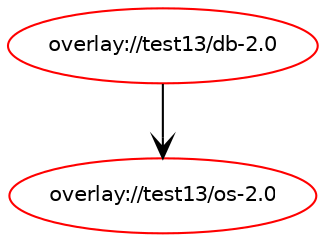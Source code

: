 digraph prolog {

newrank=true;
concentrate=true;
compound=true;
graph [rankdir=TD];#, ranksep=2.5, nodesep=0.2];
edge  [arrowhead=vee];
node  [fontname=Helvetica,fontsize=10];

"overlay://test13/db-2.0" [color=red, href="../test13/db-2.0-depend.svg"];
"overlay://test13/db-2.0" -> "overlay://test13/os-2.0"
"overlay://test13/os-2.0" [color=red, href="../test13/os-2.0-depend.svg"];
}
